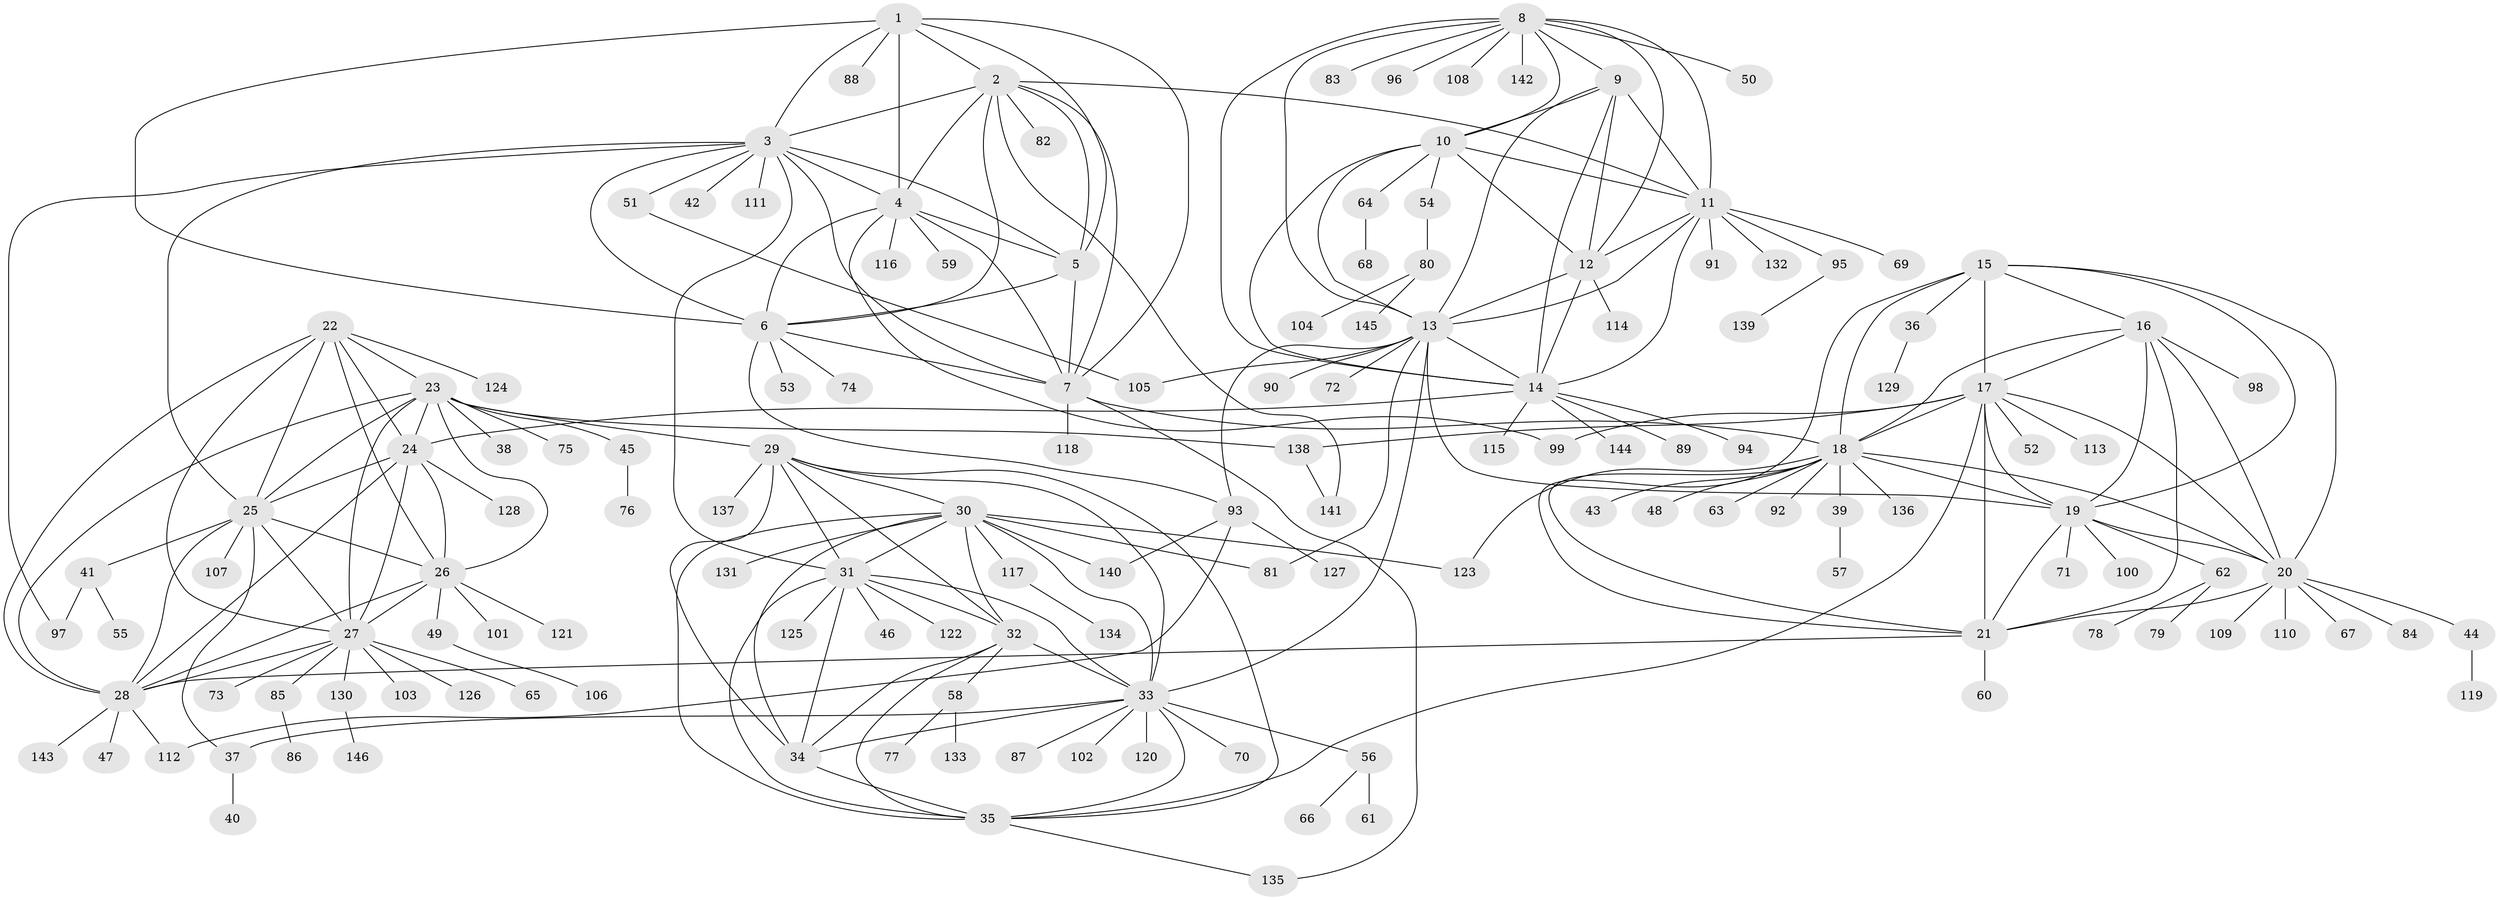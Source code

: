 // Generated by graph-tools (version 1.1) at 2025/11/02/27/25 16:11:30]
// undirected, 146 vertices, 238 edges
graph export_dot {
graph [start="1"]
  node [color=gray90,style=filled];
  1;
  2;
  3;
  4;
  5;
  6;
  7;
  8;
  9;
  10;
  11;
  12;
  13;
  14;
  15;
  16;
  17;
  18;
  19;
  20;
  21;
  22;
  23;
  24;
  25;
  26;
  27;
  28;
  29;
  30;
  31;
  32;
  33;
  34;
  35;
  36;
  37;
  38;
  39;
  40;
  41;
  42;
  43;
  44;
  45;
  46;
  47;
  48;
  49;
  50;
  51;
  52;
  53;
  54;
  55;
  56;
  57;
  58;
  59;
  60;
  61;
  62;
  63;
  64;
  65;
  66;
  67;
  68;
  69;
  70;
  71;
  72;
  73;
  74;
  75;
  76;
  77;
  78;
  79;
  80;
  81;
  82;
  83;
  84;
  85;
  86;
  87;
  88;
  89;
  90;
  91;
  92;
  93;
  94;
  95;
  96;
  97;
  98;
  99;
  100;
  101;
  102;
  103;
  104;
  105;
  106;
  107;
  108;
  109;
  110;
  111;
  112;
  113;
  114;
  115;
  116;
  117;
  118;
  119;
  120;
  121;
  122;
  123;
  124;
  125;
  126;
  127;
  128;
  129;
  130;
  131;
  132;
  133;
  134;
  135;
  136;
  137;
  138;
  139;
  140;
  141;
  142;
  143;
  144;
  145;
  146;
  1 -- 2;
  1 -- 3;
  1 -- 4;
  1 -- 5;
  1 -- 6;
  1 -- 7;
  1 -- 88;
  2 -- 3;
  2 -- 4;
  2 -- 5;
  2 -- 6;
  2 -- 7;
  2 -- 11;
  2 -- 82;
  2 -- 141;
  3 -- 4;
  3 -- 5;
  3 -- 6;
  3 -- 7;
  3 -- 25;
  3 -- 31;
  3 -- 42;
  3 -- 51;
  3 -- 97;
  3 -- 111;
  4 -- 5;
  4 -- 6;
  4 -- 7;
  4 -- 59;
  4 -- 99;
  4 -- 116;
  5 -- 6;
  5 -- 7;
  6 -- 7;
  6 -- 53;
  6 -- 74;
  6 -- 93;
  7 -- 18;
  7 -- 118;
  7 -- 135;
  8 -- 9;
  8 -- 10;
  8 -- 11;
  8 -- 12;
  8 -- 13;
  8 -- 14;
  8 -- 50;
  8 -- 83;
  8 -- 96;
  8 -- 108;
  8 -- 142;
  9 -- 10;
  9 -- 11;
  9 -- 12;
  9 -- 13;
  9 -- 14;
  10 -- 11;
  10 -- 12;
  10 -- 13;
  10 -- 14;
  10 -- 54;
  10 -- 64;
  11 -- 12;
  11 -- 13;
  11 -- 14;
  11 -- 69;
  11 -- 91;
  11 -- 95;
  11 -- 132;
  12 -- 13;
  12 -- 14;
  12 -- 114;
  13 -- 14;
  13 -- 19;
  13 -- 33;
  13 -- 72;
  13 -- 81;
  13 -- 90;
  13 -- 93;
  13 -- 105;
  14 -- 24;
  14 -- 89;
  14 -- 94;
  14 -- 115;
  14 -- 144;
  15 -- 16;
  15 -- 17;
  15 -- 18;
  15 -- 19;
  15 -- 20;
  15 -- 21;
  15 -- 36;
  16 -- 17;
  16 -- 18;
  16 -- 19;
  16 -- 20;
  16 -- 21;
  16 -- 98;
  17 -- 18;
  17 -- 19;
  17 -- 20;
  17 -- 21;
  17 -- 35;
  17 -- 52;
  17 -- 99;
  17 -- 113;
  17 -- 138;
  18 -- 19;
  18 -- 20;
  18 -- 21;
  18 -- 39;
  18 -- 43;
  18 -- 48;
  18 -- 63;
  18 -- 92;
  18 -- 123;
  18 -- 136;
  19 -- 20;
  19 -- 21;
  19 -- 62;
  19 -- 71;
  19 -- 100;
  20 -- 21;
  20 -- 44;
  20 -- 67;
  20 -- 84;
  20 -- 109;
  20 -- 110;
  21 -- 28;
  21 -- 60;
  22 -- 23;
  22 -- 24;
  22 -- 25;
  22 -- 26;
  22 -- 27;
  22 -- 28;
  22 -- 124;
  23 -- 24;
  23 -- 25;
  23 -- 26;
  23 -- 27;
  23 -- 28;
  23 -- 29;
  23 -- 38;
  23 -- 45;
  23 -- 75;
  23 -- 138;
  24 -- 25;
  24 -- 26;
  24 -- 27;
  24 -- 28;
  24 -- 128;
  25 -- 26;
  25 -- 27;
  25 -- 28;
  25 -- 37;
  25 -- 41;
  25 -- 107;
  26 -- 27;
  26 -- 28;
  26 -- 49;
  26 -- 101;
  26 -- 121;
  27 -- 28;
  27 -- 65;
  27 -- 73;
  27 -- 85;
  27 -- 103;
  27 -- 126;
  27 -- 130;
  28 -- 47;
  28 -- 112;
  28 -- 143;
  29 -- 30;
  29 -- 31;
  29 -- 32;
  29 -- 33;
  29 -- 34;
  29 -- 35;
  29 -- 137;
  30 -- 31;
  30 -- 32;
  30 -- 33;
  30 -- 34;
  30 -- 35;
  30 -- 81;
  30 -- 117;
  30 -- 123;
  30 -- 131;
  30 -- 140;
  31 -- 32;
  31 -- 33;
  31 -- 34;
  31 -- 35;
  31 -- 46;
  31 -- 122;
  31 -- 125;
  32 -- 33;
  32 -- 34;
  32 -- 35;
  32 -- 58;
  33 -- 34;
  33 -- 35;
  33 -- 37;
  33 -- 56;
  33 -- 70;
  33 -- 87;
  33 -- 102;
  33 -- 120;
  34 -- 35;
  35 -- 135;
  36 -- 129;
  37 -- 40;
  39 -- 57;
  41 -- 55;
  41 -- 97;
  44 -- 119;
  45 -- 76;
  49 -- 106;
  51 -- 105;
  54 -- 80;
  56 -- 61;
  56 -- 66;
  58 -- 77;
  58 -- 133;
  62 -- 78;
  62 -- 79;
  64 -- 68;
  80 -- 104;
  80 -- 145;
  85 -- 86;
  93 -- 112;
  93 -- 127;
  93 -- 140;
  95 -- 139;
  117 -- 134;
  130 -- 146;
  138 -- 141;
}
